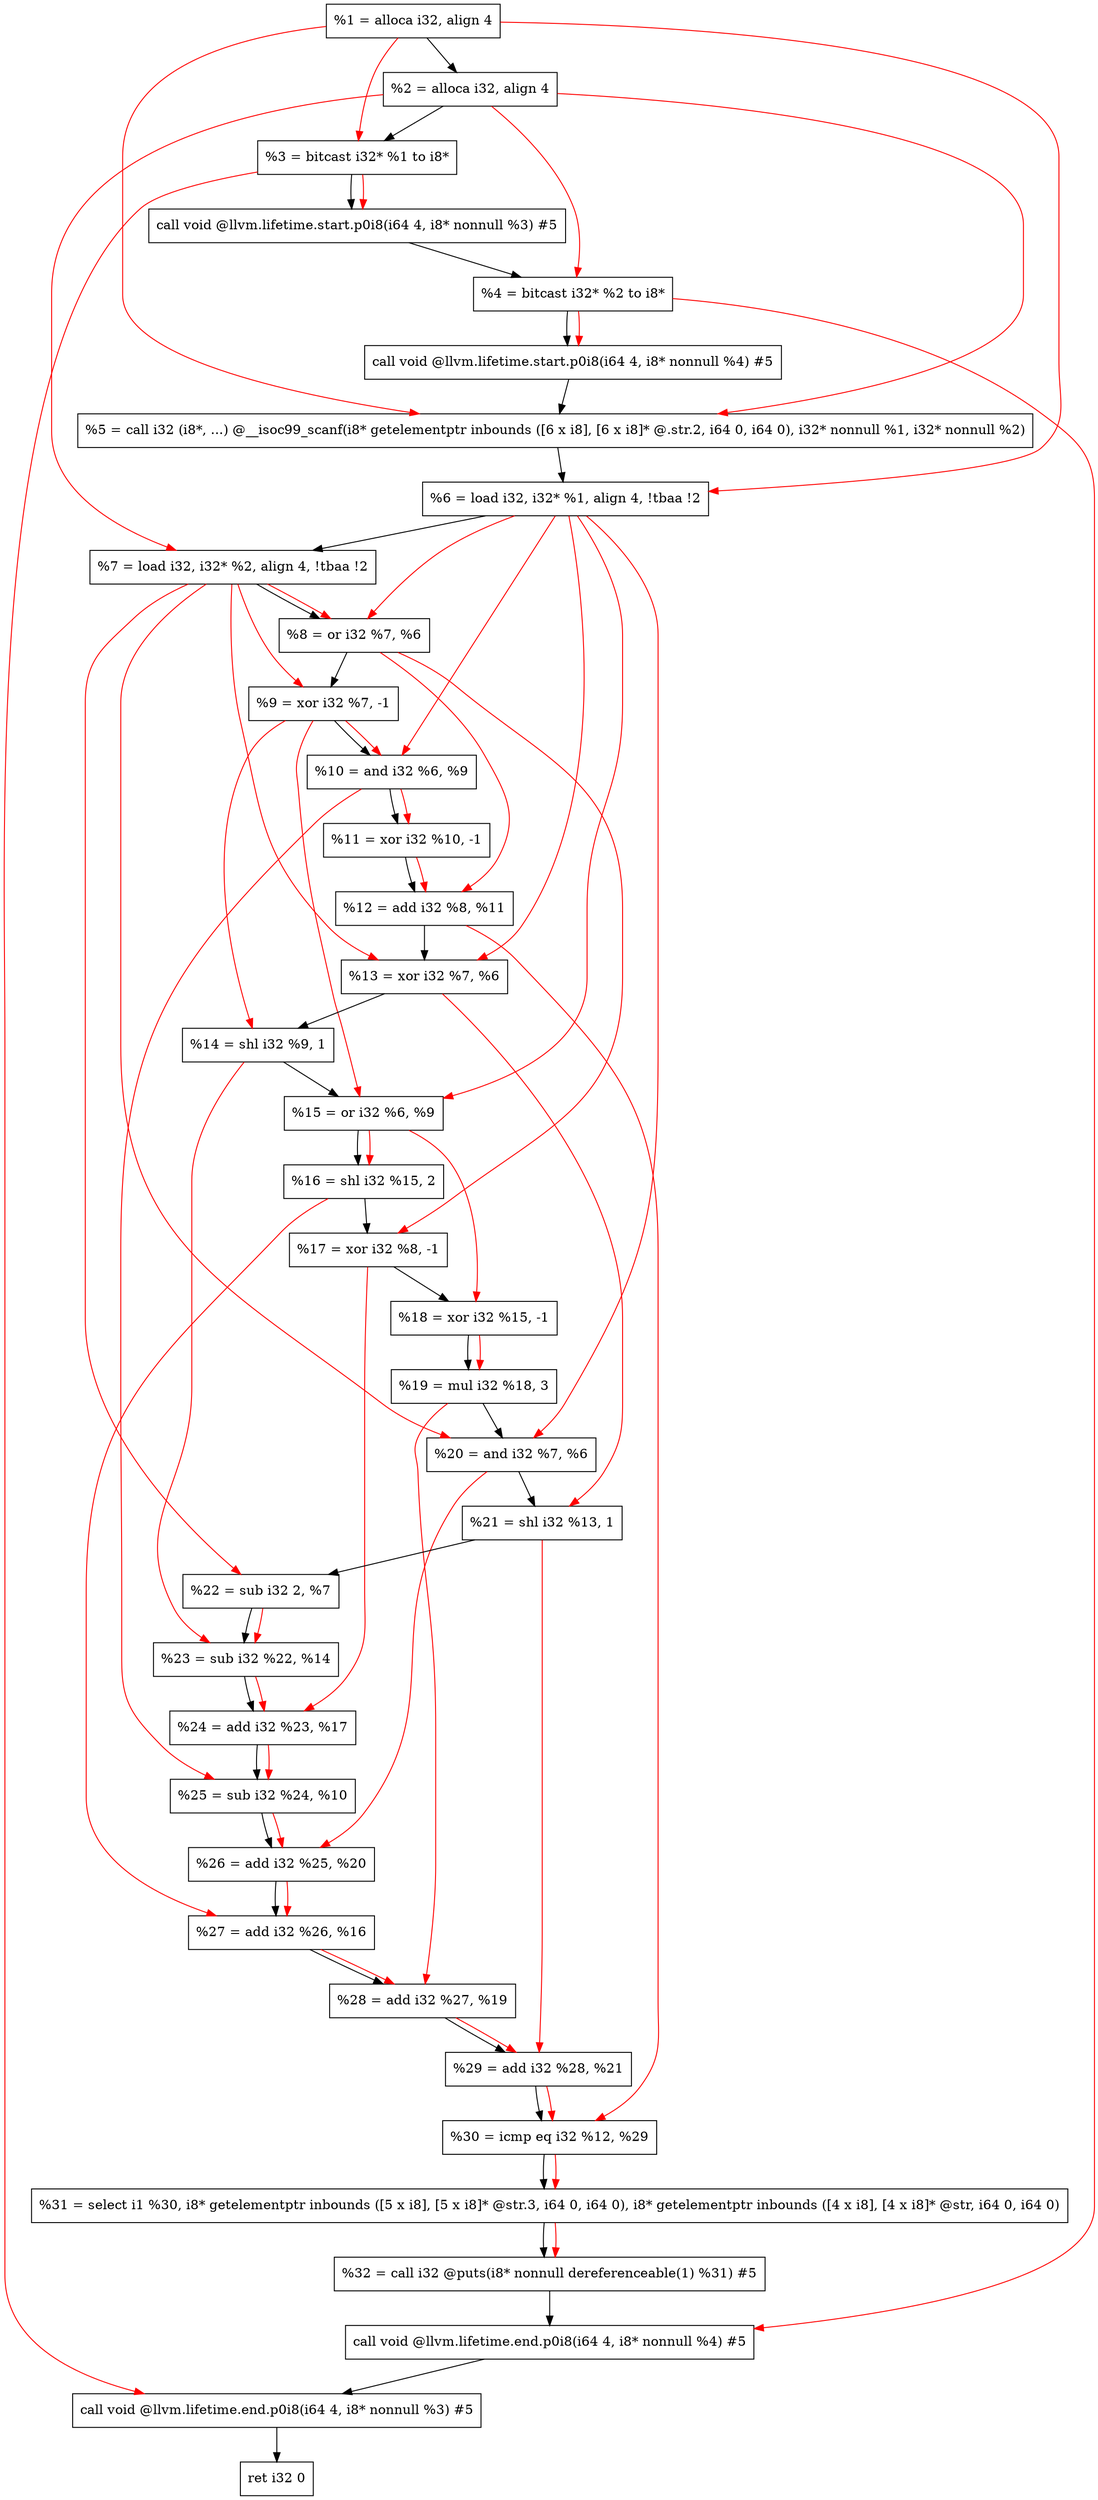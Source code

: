 digraph "DFG for'main' function" {
	Node0x556c58[shape=record, label="  %1 = alloca i32, align 4"];
	Node0x556cd8[shape=record, label="  %2 = alloca i32, align 4"];
	Node0x556d68[shape=record, label="  %3 = bitcast i32* %1 to i8*"];
	Node0x5571c8[shape=record, label="  call void @llvm.lifetime.start.p0i8(i64 4, i8* nonnull %3) #5"];
	Node0x5572a8[shape=record, label="  %4 = bitcast i32* %2 to i8*"];
	Node0x5573c8[shape=record, label="  call void @llvm.lifetime.start.p0i8(i64 4, i8* nonnull %4) #5"];
	Node0x557600[shape=record, label="  %5 = call i32 (i8*, ...) @__isoc99_scanf(i8* getelementptr inbounds ([6 x i8], [6 x i8]* @.str.2, i64 0, i64 0), i32* nonnull %1, i32* nonnull %2)"];
	Node0x5576b8[shape=record, label="  %6 = load i32, i32* %1, align 4, !tbaa !2"];
	Node0x558628[shape=record, label="  %7 = load i32, i32* %2, align 4, !tbaa !2"];
	Node0x558cb0[shape=record, label="  %8 = or i32 %7, %6"];
	Node0x558d20[shape=record, label="  %9 = xor i32 %7, -1"];
	Node0x558d90[shape=record, label="  %10 = and i32 %6, %9"];
	Node0x558e00[shape=record, label="  %11 = xor i32 %10, -1"];
	Node0x558e70[shape=record, label="  %12 = add i32 %8, %11"];
	Node0x558ee0[shape=record, label="  %13 = xor i32 %7, %6"];
	Node0x558f50[shape=record, label="  %14 = shl i32 %9, 1"];
	Node0x558fc0[shape=record, label="  %15 = or i32 %6, %9"];
	Node0x559030[shape=record, label="  %16 = shl i32 %15, 2"];
	Node0x5590a0[shape=record, label="  %17 = xor i32 %8, -1"];
	Node0x559110[shape=record, label="  %18 = xor i32 %15, -1"];
	Node0x559180[shape=record, label="  %19 = mul i32 %18, 3"];
	Node0x5591f0[shape=record, label="  %20 = and i32 %7, %6"];
	Node0x559260[shape=record, label="  %21 = shl i32 %13, 1"];
	Node0x5592d0[shape=record, label="  %22 = sub i32 2, %7"];
	Node0x559340[shape=record, label="  %23 = sub i32 %22, %14"];
	Node0x5593b0[shape=record, label="  %24 = add i32 %23, %17"];
	Node0x559420[shape=record, label="  %25 = sub i32 %24, %10"];
	Node0x559490[shape=record, label="  %26 = add i32 %25, %20"];
	Node0x559500[shape=record, label="  %27 = add i32 %26, %16"];
	Node0x559570[shape=record, label="  %28 = add i32 %27, %19"];
	Node0x5595e0[shape=record, label="  %29 = add i32 %28, %21"];
	Node0x559650[shape=record, label="  %30 = icmp eq i32 %12, %29"];
	Node0x4f79d8[shape=record, label="  %31 = select i1 %30, i8* getelementptr inbounds ([5 x i8], [5 x i8]* @str.3, i64 0, i64 0), i8* getelementptr inbounds ([4 x i8], [4 x i8]* @str, i64 0, i64 0)"];
	Node0x5596e0[shape=record, label="  %32 = call i32 @puts(i8* nonnull dereferenceable(1) %31) #5"];
	Node0x559b48[shape=record, label="  call void @llvm.lifetime.end.p0i8(i64 4, i8* nonnull %4) #5"];
	Node0x559ca8[shape=record, label="  call void @llvm.lifetime.end.p0i8(i64 4, i8* nonnull %3) #5"];
	Node0x559d68[shape=record, label="  ret i32 0"];
	Node0x556c58 -> Node0x556cd8;
	Node0x556cd8 -> Node0x556d68;
	Node0x556d68 -> Node0x5571c8;
	Node0x5571c8 -> Node0x5572a8;
	Node0x5572a8 -> Node0x5573c8;
	Node0x5573c8 -> Node0x557600;
	Node0x557600 -> Node0x5576b8;
	Node0x5576b8 -> Node0x558628;
	Node0x558628 -> Node0x558cb0;
	Node0x558cb0 -> Node0x558d20;
	Node0x558d20 -> Node0x558d90;
	Node0x558d90 -> Node0x558e00;
	Node0x558e00 -> Node0x558e70;
	Node0x558e70 -> Node0x558ee0;
	Node0x558ee0 -> Node0x558f50;
	Node0x558f50 -> Node0x558fc0;
	Node0x558fc0 -> Node0x559030;
	Node0x559030 -> Node0x5590a0;
	Node0x5590a0 -> Node0x559110;
	Node0x559110 -> Node0x559180;
	Node0x559180 -> Node0x5591f0;
	Node0x5591f0 -> Node0x559260;
	Node0x559260 -> Node0x5592d0;
	Node0x5592d0 -> Node0x559340;
	Node0x559340 -> Node0x5593b0;
	Node0x5593b0 -> Node0x559420;
	Node0x559420 -> Node0x559490;
	Node0x559490 -> Node0x559500;
	Node0x559500 -> Node0x559570;
	Node0x559570 -> Node0x5595e0;
	Node0x5595e0 -> Node0x559650;
	Node0x559650 -> Node0x4f79d8;
	Node0x4f79d8 -> Node0x5596e0;
	Node0x5596e0 -> Node0x559b48;
	Node0x559b48 -> Node0x559ca8;
	Node0x559ca8 -> Node0x559d68;
edge [color=red]
	Node0x556c58 -> Node0x556d68;
	Node0x556d68 -> Node0x5571c8;
	Node0x556cd8 -> Node0x5572a8;
	Node0x5572a8 -> Node0x5573c8;
	Node0x556c58 -> Node0x557600;
	Node0x556cd8 -> Node0x557600;
	Node0x556c58 -> Node0x5576b8;
	Node0x556cd8 -> Node0x558628;
	Node0x558628 -> Node0x558cb0;
	Node0x5576b8 -> Node0x558cb0;
	Node0x558628 -> Node0x558d20;
	Node0x5576b8 -> Node0x558d90;
	Node0x558d20 -> Node0x558d90;
	Node0x558d90 -> Node0x558e00;
	Node0x558cb0 -> Node0x558e70;
	Node0x558e00 -> Node0x558e70;
	Node0x558628 -> Node0x558ee0;
	Node0x5576b8 -> Node0x558ee0;
	Node0x558d20 -> Node0x558f50;
	Node0x5576b8 -> Node0x558fc0;
	Node0x558d20 -> Node0x558fc0;
	Node0x558fc0 -> Node0x559030;
	Node0x558cb0 -> Node0x5590a0;
	Node0x558fc0 -> Node0x559110;
	Node0x559110 -> Node0x559180;
	Node0x558628 -> Node0x5591f0;
	Node0x5576b8 -> Node0x5591f0;
	Node0x558ee0 -> Node0x559260;
	Node0x558628 -> Node0x5592d0;
	Node0x5592d0 -> Node0x559340;
	Node0x558f50 -> Node0x559340;
	Node0x559340 -> Node0x5593b0;
	Node0x5590a0 -> Node0x5593b0;
	Node0x5593b0 -> Node0x559420;
	Node0x558d90 -> Node0x559420;
	Node0x559420 -> Node0x559490;
	Node0x5591f0 -> Node0x559490;
	Node0x559490 -> Node0x559500;
	Node0x559030 -> Node0x559500;
	Node0x559500 -> Node0x559570;
	Node0x559180 -> Node0x559570;
	Node0x559570 -> Node0x5595e0;
	Node0x559260 -> Node0x5595e0;
	Node0x558e70 -> Node0x559650;
	Node0x5595e0 -> Node0x559650;
	Node0x559650 -> Node0x4f79d8;
	Node0x4f79d8 -> Node0x5596e0;
	Node0x5572a8 -> Node0x559b48;
	Node0x556d68 -> Node0x559ca8;
}

